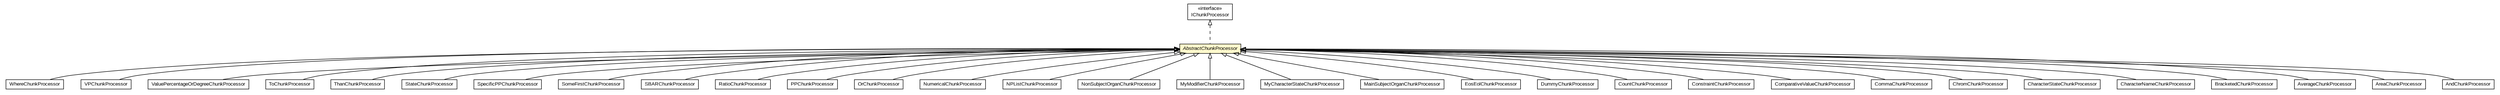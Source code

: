 #!/usr/local/bin/dot
#
# Class diagram 
# Generated by UMLGraph version R5_6-24-gf6e263 (http://www.umlgraph.org/)
#

digraph G {
	edge [fontname="arial",fontsize=10,labelfontname="arial",labelfontsize=10];
	node [fontname="arial",fontsize=10,shape=plaintext];
	nodesep=0.25;
	ranksep=0.5;
	// edu.arizona.biosemantics.semanticmarkup.ling.extract.IChunkProcessor
	c28764 [label=<<table title="edu.arizona.biosemantics.semanticmarkup.ling.extract.IChunkProcessor" border="0" cellborder="1" cellspacing="0" cellpadding="2" port="p" href="../../../../ling/extract/IChunkProcessor.html">
		<tr><td><table border="0" cellspacing="0" cellpadding="1">
<tr><td align="center" balign="center"> &#171;interface&#187; </td></tr>
<tr><td align="center" balign="center"> IChunkProcessor </td></tr>
		</table></td></tr>
		</table>>, URL="../../../../ling/extract/IChunkProcessor.html", fontname="arial", fontcolor="black", fontsize=10.0];
	// edu.arizona.biosemantics.semanticmarkup.markupelement.description.ling.extract.AbstractChunkProcessor
	c28876 [label=<<table title="edu.arizona.biosemantics.semanticmarkup.markupelement.description.ling.extract.AbstractChunkProcessor" border="0" cellborder="1" cellspacing="0" cellpadding="2" port="p" bgcolor="lemonChiffon" href="./AbstractChunkProcessor.html">
		<tr><td><table border="0" cellspacing="0" cellpadding="1">
<tr><td align="center" balign="center"><font face="arial italic"> AbstractChunkProcessor </font></td></tr>
		</table></td></tr>
		</table>>, URL="./AbstractChunkProcessor.html", fontname="arial", fontcolor="black", fontsize=10.0];
	// edu.arizona.biosemantics.semanticmarkup.markupelement.description.ling.extract.lib.WhereChunkProcessor
	c28878 [label=<<table title="edu.arizona.biosemantics.semanticmarkup.markupelement.description.ling.extract.lib.WhereChunkProcessor" border="0" cellborder="1" cellspacing="0" cellpadding="2" port="p" href="./lib/WhereChunkProcessor.html">
		<tr><td><table border="0" cellspacing="0" cellpadding="1">
<tr><td align="center" balign="center"> WhereChunkProcessor </td></tr>
		</table></td></tr>
		</table>>, URL="./lib/WhereChunkProcessor.html", fontname="arial", fontcolor="black", fontsize=10.0];
	// edu.arizona.biosemantics.semanticmarkup.markupelement.description.ling.extract.lib.VPChunkProcessor
	c28880 [label=<<table title="edu.arizona.biosemantics.semanticmarkup.markupelement.description.ling.extract.lib.VPChunkProcessor" border="0" cellborder="1" cellspacing="0" cellpadding="2" port="p" href="./lib/VPChunkProcessor.html">
		<tr><td><table border="0" cellspacing="0" cellpadding="1">
<tr><td align="center" balign="center"> VPChunkProcessor </td></tr>
		</table></td></tr>
		</table>>, URL="./lib/VPChunkProcessor.html", fontname="arial", fontcolor="black", fontsize=10.0];
	// edu.arizona.biosemantics.semanticmarkup.markupelement.description.ling.extract.lib.ValuePercentageOrDegreeChunkProcessor
	c28882 [label=<<table title="edu.arizona.biosemantics.semanticmarkup.markupelement.description.ling.extract.lib.ValuePercentageOrDegreeChunkProcessor" border="0" cellborder="1" cellspacing="0" cellpadding="2" port="p" href="./lib/ValuePercentageOrDegreeChunkProcessor.html">
		<tr><td><table border="0" cellspacing="0" cellpadding="1">
<tr><td align="center" balign="center"> ValuePercentageOrDegreeChunkProcessor </td></tr>
		</table></td></tr>
		</table>>, URL="./lib/ValuePercentageOrDegreeChunkProcessor.html", fontname="arial", fontcolor="black", fontsize=10.0];
	// edu.arizona.biosemantics.semanticmarkup.markupelement.description.ling.extract.lib.ToChunkProcessor
	c28884 [label=<<table title="edu.arizona.biosemantics.semanticmarkup.markupelement.description.ling.extract.lib.ToChunkProcessor" border="0" cellborder="1" cellspacing="0" cellpadding="2" port="p" href="./lib/ToChunkProcessor.html">
		<tr><td><table border="0" cellspacing="0" cellpadding="1">
<tr><td align="center" balign="center"> ToChunkProcessor </td></tr>
		</table></td></tr>
		</table>>, URL="./lib/ToChunkProcessor.html", fontname="arial", fontcolor="black", fontsize=10.0];
	// edu.arizona.biosemantics.semanticmarkup.markupelement.description.ling.extract.lib.ThanChunkProcessor
	c28886 [label=<<table title="edu.arizona.biosemantics.semanticmarkup.markupelement.description.ling.extract.lib.ThanChunkProcessor" border="0" cellborder="1" cellspacing="0" cellpadding="2" port="p" href="./lib/ThanChunkProcessor.html">
		<tr><td><table border="0" cellspacing="0" cellpadding="1">
<tr><td align="center" balign="center"> ThanChunkProcessor </td></tr>
		</table></td></tr>
		</table>>, URL="./lib/ThanChunkProcessor.html", fontname="arial", fontcolor="black", fontsize=10.0];
	// edu.arizona.biosemantics.semanticmarkup.markupelement.description.ling.extract.lib.StateChunkProcessor
	c28888 [label=<<table title="edu.arizona.biosemantics.semanticmarkup.markupelement.description.ling.extract.lib.StateChunkProcessor" border="0" cellborder="1" cellspacing="0" cellpadding="2" port="p" href="./lib/StateChunkProcessor.html">
		<tr><td><table border="0" cellspacing="0" cellpadding="1">
<tr><td align="center" balign="center"> StateChunkProcessor </td></tr>
		</table></td></tr>
		</table>>, URL="./lib/StateChunkProcessor.html", fontname="arial", fontcolor="black", fontsize=10.0];
	// edu.arizona.biosemantics.semanticmarkup.markupelement.description.ling.extract.lib.SpecificPPChunkProcessor
	c28890 [label=<<table title="edu.arizona.biosemantics.semanticmarkup.markupelement.description.ling.extract.lib.SpecificPPChunkProcessor" border="0" cellborder="1" cellspacing="0" cellpadding="2" port="p" href="./lib/SpecificPPChunkProcessor.html">
		<tr><td><table border="0" cellspacing="0" cellpadding="1">
<tr><td align="center" balign="center"> SpecificPPChunkProcessor </td></tr>
		</table></td></tr>
		</table>>, URL="./lib/SpecificPPChunkProcessor.html", fontname="arial", fontcolor="black", fontsize=10.0];
	// edu.arizona.biosemantics.semanticmarkup.markupelement.description.ling.extract.lib.SomeFirstChunkProcessor
	c28892 [label=<<table title="edu.arizona.biosemantics.semanticmarkup.markupelement.description.ling.extract.lib.SomeFirstChunkProcessor" border="0" cellborder="1" cellspacing="0" cellpadding="2" port="p" href="./lib/SomeFirstChunkProcessor.html">
		<tr><td><table border="0" cellspacing="0" cellpadding="1">
<tr><td align="center" balign="center"> SomeFirstChunkProcessor </td></tr>
		</table></td></tr>
		</table>>, URL="./lib/SomeFirstChunkProcessor.html", fontname="arial", fontcolor="black", fontsize=10.0];
	// edu.arizona.biosemantics.semanticmarkup.markupelement.description.ling.extract.lib.SBARChunkProcessor
	c28896 [label=<<table title="edu.arizona.biosemantics.semanticmarkup.markupelement.description.ling.extract.lib.SBARChunkProcessor" border="0" cellborder="1" cellspacing="0" cellpadding="2" port="p" href="./lib/SBARChunkProcessor.html">
		<tr><td><table border="0" cellspacing="0" cellpadding="1">
<tr><td align="center" balign="center"> SBARChunkProcessor </td></tr>
		</table></td></tr>
		</table>>, URL="./lib/SBARChunkProcessor.html", fontname="arial", fontcolor="black", fontsize=10.0];
	// edu.arizona.biosemantics.semanticmarkup.markupelement.description.ling.extract.lib.RatioChunkProcessor
	c28898 [label=<<table title="edu.arizona.biosemantics.semanticmarkup.markupelement.description.ling.extract.lib.RatioChunkProcessor" border="0" cellborder="1" cellspacing="0" cellpadding="2" port="p" href="./lib/RatioChunkProcessor.html">
		<tr><td><table border="0" cellspacing="0" cellpadding="1">
<tr><td align="center" balign="center"> RatioChunkProcessor </td></tr>
		</table></td></tr>
		</table>>, URL="./lib/RatioChunkProcessor.html", fontname="arial", fontcolor="black", fontsize=10.0];
	// edu.arizona.biosemantics.semanticmarkup.markupelement.description.ling.extract.lib.PPChunkProcessor
	c28900 [label=<<table title="edu.arizona.biosemantics.semanticmarkup.markupelement.description.ling.extract.lib.PPChunkProcessor" border="0" cellborder="1" cellspacing="0" cellpadding="2" port="p" href="./lib/PPChunkProcessor.html">
		<tr><td><table border="0" cellspacing="0" cellpadding="1">
<tr><td align="center" balign="center"> PPChunkProcessor </td></tr>
		</table></td></tr>
		</table>>, URL="./lib/PPChunkProcessor.html", fontname="arial", fontcolor="black", fontsize=10.0];
	// edu.arizona.biosemantics.semanticmarkup.markupelement.description.ling.extract.lib.OrChunkProcessor
	c28902 [label=<<table title="edu.arizona.biosemantics.semanticmarkup.markupelement.description.ling.extract.lib.OrChunkProcessor" border="0" cellborder="1" cellspacing="0" cellpadding="2" port="p" href="./lib/OrChunkProcessor.html">
		<tr><td><table border="0" cellspacing="0" cellpadding="1">
<tr><td align="center" balign="center"> OrChunkProcessor </td></tr>
		</table></td></tr>
		</table>>, URL="./lib/OrChunkProcessor.html", fontname="arial", fontcolor="black", fontsize=10.0];
	// edu.arizona.biosemantics.semanticmarkup.markupelement.description.ling.extract.lib.NumericalChunkProcessor
	c28906 [label=<<table title="edu.arizona.biosemantics.semanticmarkup.markupelement.description.ling.extract.lib.NumericalChunkProcessor" border="0" cellborder="1" cellspacing="0" cellpadding="2" port="p" href="./lib/NumericalChunkProcessor.html">
		<tr><td><table border="0" cellspacing="0" cellpadding="1">
<tr><td align="center" balign="center"> NumericalChunkProcessor </td></tr>
		</table></td></tr>
		</table>>, URL="./lib/NumericalChunkProcessor.html", fontname="arial", fontcolor="black", fontsize=10.0];
	// edu.arizona.biosemantics.semanticmarkup.markupelement.description.ling.extract.lib.NPListChunkProcessor
	c28908 [label=<<table title="edu.arizona.biosemantics.semanticmarkup.markupelement.description.ling.extract.lib.NPListChunkProcessor" border="0" cellborder="1" cellspacing="0" cellpadding="2" port="p" href="./lib/NPListChunkProcessor.html">
		<tr><td><table border="0" cellspacing="0" cellpadding="1">
<tr><td align="center" balign="center"> NPListChunkProcessor </td></tr>
		</table></td></tr>
		</table>>, URL="./lib/NPListChunkProcessor.html", fontname="arial", fontcolor="black", fontsize=10.0];
	// edu.arizona.biosemantics.semanticmarkup.markupelement.description.ling.extract.lib.NonSubjectOrganChunkProcessor
	c28910 [label=<<table title="edu.arizona.biosemantics.semanticmarkup.markupelement.description.ling.extract.lib.NonSubjectOrganChunkProcessor" border="0" cellborder="1" cellspacing="0" cellpadding="2" port="p" href="./lib/NonSubjectOrganChunkProcessor.html">
		<tr><td><table border="0" cellspacing="0" cellpadding="1">
<tr><td align="center" balign="center"> NonSubjectOrganChunkProcessor </td></tr>
		</table></td></tr>
		</table>>, URL="./lib/NonSubjectOrganChunkProcessor.html", fontname="arial", fontcolor="black", fontsize=10.0];
	// edu.arizona.biosemantics.semanticmarkup.markupelement.description.ling.extract.lib.MyModifierChunkProcessor
	c28912 [label=<<table title="edu.arizona.biosemantics.semanticmarkup.markupelement.description.ling.extract.lib.MyModifierChunkProcessor" border="0" cellborder="1" cellspacing="0" cellpadding="2" port="p" href="./lib/MyModifierChunkProcessor.html">
		<tr><td><table border="0" cellspacing="0" cellpadding="1">
<tr><td align="center" balign="center"> MyModifierChunkProcessor </td></tr>
		</table></td></tr>
		</table>>, URL="./lib/MyModifierChunkProcessor.html", fontname="arial", fontcolor="black", fontsize=10.0];
	// edu.arizona.biosemantics.semanticmarkup.markupelement.description.ling.extract.lib.MyCharacterStateChunkProcessor
	c28914 [label=<<table title="edu.arizona.biosemantics.semanticmarkup.markupelement.description.ling.extract.lib.MyCharacterStateChunkProcessor" border="0" cellborder="1" cellspacing="0" cellpadding="2" port="p" href="./lib/MyCharacterStateChunkProcessor.html">
		<tr><td><table border="0" cellspacing="0" cellpadding="1">
<tr><td align="center" balign="center"> MyCharacterStateChunkProcessor </td></tr>
		</table></td></tr>
		</table>>, URL="./lib/MyCharacterStateChunkProcessor.html", fontname="arial", fontcolor="black", fontsize=10.0];
	// edu.arizona.biosemantics.semanticmarkup.markupelement.description.ling.extract.lib.MainSubjectOrganChunkProcessor
	c28916 [label=<<table title="edu.arizona.biosemantics.semanticmarkup.markupelement.description.ling.extract.lib.MainSubjectOrganChunkProcessor" border="0" cellborder="1" cellspacing="0" cellpadding="2" port="p" href="./lib/MainSubjectOrganChunkProcessor.html">
		<tr><td><table border="0" cellspacing="0" cellpadding="1">
<tr><td align="center" balign="center"> MainSubjectOrganChunkProcessor </td></tr>
		</table></td></tr>
		</table>>, URL="./lib/MainSubjectOrganChunkProcessor.html", fontname="arial", fontcolor="black", fontsize=10.0];
	// edu.arizona.biosemantics.semanticmarkup.markupelement.description.ling.extract.lib.EosEolChunkProcessor
	c28918 [label=<<table title="edu.arizona.biosemantics.semanticmarkup.markupelement.description.ling.extract.lib.EosEolChunkProcessor" border="0" cellborder="1" cellspacing="0" cellpadding="2" port="p" href="./lib/EosEolChunkProcessor.html">
		<tr><td><table border="0" cellspacing="0" cellpadding="1">
<tr><td align="center" balign="center"> EosEolChunkProcessor </td></tr>
		</table></td></tr>
		</table>>, URL="./lib/EosEolChunkProcessor.html", fontname="arial", fontcolor="black", fontsize=10.0];
	// edu.arizona.biosemantics.semanticmarkup.markupelement.description.ling.extract.lib.DummyChunkProcessor
	c28920 [label=<<table title="edu.arizona.biosemantics.semanticmarkup.markupelement.description.ling.extract.lib.DummyChunkProcessor" border="0" cellborder="1" cellspacing="0" cellpadding="2" port="p" href="./lib/DummyChunkProcessor.html">
		<tr><td><table border="0" cellspacing="0" cellpadding="1">
<tr><td align="center" balign="center"> DummyChunkProcessor </td></tr>
		</table></td></tr>
		</table>>, URL="./lib/DummyChunkProcessor.html", fontname="arial", fontcolor="black", fontsize=10.0];
	// edu.arizona.biosemantics.semanticmarkup.markupelement.description.ling.extract.lib.CountChunkProcessor
	c28922 [label=<<table title="edu.arizona.biosemantics.semanticmarkup.markupelement.description.ling.extract.lib.CountChunkProcessor" border="0" cellborder="1" cellspacing="0" cellpadding="2" port="p" href="./lib/CountChunkProcessor.html">
		<tr><td><table border="0" cellspacing="0" cellpadding="1">
<tr><td align="center" balign="center"> CountChunkProcessor </td></tr>
		</table></td></tr>
		</table>>, URL="./lib/CountChunkProcessor.html", fontname="arial", fontcolor="black", fontsize=10.0];
	// edu.arizona.biosemantics.semanticmarkup.markupelement.description.ling.extract.lib.ConstraintChunkProcessor
	c28924 [label=<<table title="edu.arizona.biosemantics.semanticmarkup.markupelement.description.ling.extract.lib.ConstraintChunkProcessor" border="0" cellborder="1" cellspacing="0" cellpadding="2" port="p" href="./lib/ConstraintChunkProcessor.html">
		<tr><td><table border="0" cellspacing="0" cellpadding="1">
<tr><td align="center" balign="center"> ConstraintChunkProcessor </td></tr>
		</table></td></tr>
		</table>>, URL="./lib/ConstraintChunkProcessor.html", fontname="arial", fontcolor="black", fontsize=10.0];
	// edu.arizona.biosemantics.semanticmarkup.markupelement.description.ling.extract.lib.ComparativeValueChunkProcessor
	c28926 [label=<<table title="edu.arizona.biosemantics.semanticmarkup.markupelement.description.ling.extract.lib.ComparativeValueChunkProcessor" border="0" cellborder="1" cellspacing="0" cellpadding="2" port="p" href="./lib/ComparativeValueChunkProcessor.html">
		<tr><td><table border="0" cellspacing="0" cellpadding="1">
<tr><td align="center" balign="center"> ComparativeValueChunkProcessor </td></tr>
		</table></td></tr>
		</table>>, URL="./lib/ComparativeValueChunkProcessor.html", fontname="arial", fontcolor="black", fontsize=10.0];
	// edu.arizona.biosemantics.semanticmarkup.markupelement.description.ling.extract.lib.CommaChunkProcessor
	c28928 [label=<<table title="edu.arizona.biosemantics.semanticmarkup.markupelement.description.ling.extract.lib.CommaChunkProcessor" border="0" cellborder="1" cellspacing="0" cellpadding="2" port="p" href="./lib/CommaChunkProcessor.html">
		<tr><td><table border="0" cellspacing="0" cellpadding="1">
<tr><td align="center" balign="center"> CommaChunkProcessor </td></tr>
		</table></td></tr>
		</table>>, URL="./lib/CommaChunkProcessor.html", fontname="arial", fontcolor="black", fontsize=10.0];
	// edu.arizona.biosemantics.semanticmarkup.markupelement.description.ling.extract.lib.ChromChunkProcessor
	c28932 [label=<<table title="edu.arizona.biosemantics.semanticmarkup.markupelement.description.ling.extract.lib.ChromChunkProcessor" border="0" cellborder="1" cellspacing="0" cellpadding="2" port="p" href="./lib/ChromChunkProcessor.html">
		<tr><td><table border="0" cellspacing="0" cellpadding="1">
<tr><td align="center" balign="center"> ChromChunkProcessor </td></tr>
		</table></td></tr>
		</table>>, URL="./lib/ChromChunkProcessor.html", fontname="arial", fontcolor="black", fontsize=10.0];
	// edu.arizona.biosemantics.semanticmarkup.markupelement.description.ling.extract.lib.CharacterStateChunkProcessor
	c28934 [label=<<table title="edu.arizona.biosemantics.semanticmarkup.markupelement.description.ling.extract.lib.CharacterStateChunkProcessor" border="0" cellborder="1" cellspacing="0" cellpadding="2" port="p" href="./lib/CharacterStateChunkProcessor.html">
		<tr><td><table border="0" cellspacing="0" cellpadding="1">
<tr><td align="center" balign="center"> CharacterStateChunkProcessor </td></tr>
		</table></td></tr>
		</table>>, URL="./lib/CharacterStateChunkProcessor.html", fontname="arial", fontcolor="black", fontsize=10.0];
	// edu.arizona.biosemantics.semanticmarkup.markupelement.description.ling.extract.lib.CharacterNameChunkProcessor
	c28936 [label=<<table title="edu.arizona.biosemantics.semanticmarkup.markupelement.description.ling.extract.lib.CharacterNameChunkProcessor" border="0" cellborder="1" cellspacing="0" cellpadding="2" port="p" href="./lib/CharacterNameChunkProcessor.html">
		<tr><td><table border="0" cellspacing="0" cellpadding="1">
<tr><td align="center" balign="center"> CharacterNameChunkProcessor </td></tr>
		</table></td></tr>
		</table>>, URL="./lib/CharacterNameChunkProcessor.html", fontname="arial", fontcolor="black", fontsize=10.0];
	// edu.arizona.biosemantics.semanticmarkup.markupelement.description.ling.extract.lib.BracketedChunkProcessor
	c28938 [label=<<table title="edu.arizona.biosemantics.semanticmarkup.markupelement.description.ling.extract.lib.BracketedChunkProcessor" border="0" cellborder="1" cellspacing="0" cellpadding="2" port="p" href="./lib/BracketedChunkProcessor.html">
		<tr><td><table border="0" cellspacing="0" cellpadding="1">
<tr><td align="center" balign="center"> BracketedChunkProcessor </td></tr>
		</table></td></tr>
		</table>>, URL="./lib/BracketedChunkProcessor.html", fontname="arial", fontcolor="black", fontsize=10.0];
	// edu.arizona.biosemantics.semanticmarkup.markupelement.description.ling.extract.lib.AverageChunkProcessor
	c28940 [label=<<table title="edu.arizona.biosemantics.semanticmarkup.markupelement.description.ling.extract.lib.AverageChunkProcessor" border="0" cellborder="1" cellspacing="0" cellpadding="2" port="p" href="./lib/AverageChunkProcessor.html">
		<tr><td><table border="0" cellspacing="0" cellpadding="1">
<tr><td align="center" balign="center"> AverageChunkProcessor </td></tr>
		</table></td></tr>
		</table>>, URL="./lib/AverageChunkProcessor.html", fontname="arial", fontcolor="black", fontsize=10.0];
	// edu.arizona.biosemantics.semanticmarkup.markupelement.description.ling.extract.lib.AreaChunkProcessor
	c28942 [label=<<table title="edu.arizona.biosemantics.semanticmarkup.markupelement.description.ling.extract.lib.AreaChunkProcessor" border="0" cellborder="1" cellspacing="0" cellpadding="2" port="p" href="./lib/AreaChunkProcessor.html">
		<tr><td><table border="0" cellspacing="0" cellpadding="1">
<tr><td align="center" balign="center"> AreaChunkProcessor </td></tr>
		</table></td></tr>
		</table>>, URL="./lib/AreaChunkProcessor.html", fontname="arial", fontcolor="black", fontsize=10.0];
	// edu.arizona.biosemantics.semanticmarkup.markupelement.description.ling.extract.lib.AndChunkProcessor
	c28944 [label=<<table title="edu.arizona.biosemantics.semanticmarkup.markupelement.description.ling.extract.lib.AndChunkProcessor" border="0" cellborder="1" cellspacing="0" cellpadding="2" port="p" href="./lib/AndChunkProcessor.html">
		<tr><td><table border="0" cellspacing="0" cellpadding="1">
<tr><td align="center" balign="center"> AndChunkProcessor </td></tr>
		</table></td></tr>
		</table>>, URL="./lib/AndChunkProcessor.html", fontname="arial", fontcolor="black", fontsize=10.0];
	//edu.arizona.biosemantics.semanticmarkup.markupelement.description.ling.extract.AbstractChunkProcessor implements edu.arizona.biosemantics.semanticmarkup.ling.extract.IChunkProcessor
	c28764:p -> c28876:p [dir=back,arrowtail=empty,style=dashed];
	//edu.arizona.biosemantics.semanticmarkup.markupelement.description.ling.extract.lib.WhereChunkProcessor extends edu.arizona.biosemantics.semanticmarkup.markupelement.description.ling.extract.AbstractChunkProcessor
	c28876:p -> c28878:p [dir=back,arrowtail=empty];
	//edu.arizona.biosemantics.semanticmarkup.markupelement.description.ling.extract.lib.VPChunkProcessor extends edu.arizona.biosemantics.semanticmarkup.markupelement.description.ling.extract.AbstractChunkProcessor
	c28876:p -> c28880:p [dir=back,arrowtail=empty];
	//edu.arizona.biosemantics.semanticmarkup.markupelement.description.ling.extract.lib.ValuePercentageOrDegreeChunkProcessor extends edu.arizona.biosemantics.semanticmarkup.markupelement.description.ling.extract.AbstractChunkProcessor
	c28876:p -> c28882:p [dir=back,arrowtail=empty];
	//edu.arizona.biosemantics.semanticmarkup.markupelement.description.ling.extract.lib.ToChunkProcessor extends edu.arizona.biosemantics.semanticmarkup.markupelement.description.ling.extract.AbstractChunkProcessor
	c28876:p -> c28884:p [dir=back,arrowtail=empty];
	//edu.arizona.biosemantics.semanticmarkup.markupelement.description.ling.extract.lib.ThanChunkProcessor extends edu.arizona.biosemantics.semanticmarkup.markupelement.description.ling.extract.AbstractChunkProcessor
	c28876:p -> c28886:p [dir=back,arrowtail=empty];
	//edu.arizona.biosemantics.semanticmarkup.markupelement.description.ling.extract.lib.StateChunkProcessor extends edu.arizona.biosemantics.semanticmarkup.markupelement.description.ling.extract.AbstractChunkProcessor
	c28876:p -> c28888:p [dir=back,arrowtail=empty];
	//edu.arizona.biosemantics.semanticmarkup.markupelement.description.ling.extract.lib.SpecificPPChunkProcessor extends edu.arizona.biosemantics.semanticmarkup.markupelement.description.ling.extract.AbstractChunkProcessor
	c28876:p -> c28890:p [dir=back,arrowtail=empty];
	//edu.arizona.biosemantics.semanticmarkup.markupelement.description.ling.extract.lib.SomeFirstChunkProcessor extends edu.arizona.biosemantics.semanticmarkup.markupelement.description.ling.extract.AbstractChunkProcessor
	c28876:p -> c28892:p [dir=back,arrowtail=empty];
	//edu.arizona.biosemantics.semanticmarkup.markupelement.description.ling.extract.lib.SBARChunkProcessor extends edu.arizona.biosemantics.semanticmarkup.markupelement.description.ling.extract.AbstractChunkProcessor
	c28876:p -> c28896:p [dir=back,arrowtail=empty];
	//edu.arizona.biosemantics.semanticmarkup.markupelement.description.ling.extract.lib.RatioChunkProcessor extends edu.arizona.biosemantics.semanticmarkup.markupelement.description.ling.extract.AbstractChunkProcessor
	c28876:p -> c28898:p [dir=back,arrowtail=empty];
	//edu.arizona.biosemantics.semanticmarkup.markupelement.description.ling.extract.lib.PPChunkProcessor extends edu.arizona.biosemantics.semanticmarkup.markupelement.description.ling.extract.AbstractChunkProcessor
	c28876:p -> c28900:p [dir=back,arrowtail=empty];
	//edu.arizona.biosemantics.semanticmarkup.markupelement.description.ling.extract.lib.OrChunkProcessor extends edu.arizona.biosemantics.semanticmarkup.markupelement.description.ling.extract.AbstractChunkProcessor
	c28876:p -> c28902:p [dir=back,arrowtail=empty];
	//edu.arizona.biosemantics.semanticmarkup.markupelement.description.ling.extract.lib.NumericalChunkProcessor extends edu.arizona.biosemantics.semanticmarkup.markupelement.description.ling.extract.AbstractChunkProcessor
	c28876:p -> c28906:p [dir=back,arrowtail=empty];
	//edu.arizona.biosemantics.semanticmarkup.markupelement.description.ling.extract.lib.NPListChunkProcessor extends edu.arizona.biosemantics.semanticmarkup.markupelement.description.ling.extract.AbstractChunkProcessor
	c28876:p -> c28908:p [dir=back,arrowtail=empty];
	//edu.arizona.biosemantics.semanticmarkup.markupelement.description.ling.extract.lib.NonSubjectOrganChunkProcessor extends edu.arizona.biosemantics.semanticmarkup.markupelement.description.ling.extract.AbstractChunkProcessor
	c28876:p -> c28910:p [dir=back,arrowtail=empty];
	//edu.arizona.biosemantics.semanticmarkup.markupelement.description.ling.extract.lib.MyModifierChunkProcessor extends edu.arizona.biosemantics.semanticmarkup.markupelement.description.ling.extract.AbstractChunkProcessor
	c28876:p -> c28912:p [dir=back,arrowtail=empty];
	//edu.arizona.biosemantics.semanticmarkup.markupelement.description.ling.extract.lib.MyCharacterStateChunkProcessor extends edu.arizona.biosemantics.semanticmarkup.markupelement.description.ling.extract.AbstractChunkProcessor
	c28876:p -> c28914:p [dir=back,arrowtail=empty];
	//edu.arizona.biosemantics.semanticmarkup.markupelement.description.ling.extract.lib.MainSubjectOrganChunkProcessor extends edu.arizona.biosemantics.semanticmarkup.markupelement.description.ling.extract.AbstractChunkProcessor
	c28876:p -> c28916:p [dir=back,arrowtail=empty];
	//edu.arizona.biosemantics.semanticmarkup.markupelement.description.ling.extract.lib.EosEolChunkProcessor extends edu.arizona.biosemantics.semanticmarkup.markupelement.description.ling.extract.AbstractChunkProcessor
	c28876:p -> c28918:p [dir=back,arrowtail=empty];
	//edu.arizona.biosemantics.semanticmarkup.markupelement.description.ling.extract.lib.DummyChunkProcessor extends edu.arizona.biosemantics.semanticmarkup.markupelement.description.ling.extract.AbstractChunkProcessor
	c28876:p -> c28920:p [dir=back,arrowtail=empty];
	//edu.arizona.biosemantics.semanticmarkup.markupelement.description.ling.extract.lib.CountChunkProcessor extends edu.arizona.biosemantics.semanticmarkup.markupelement.description.ling.extract.AbstractChunkProcessor
	c28876:p -> c28922:p [dir=back,arrowtail=empty];
	//edu.arizona.biosemantics.semanticmarkup.markupelement.description.ling.extract.lib.ConstraintChunkProcessor extends edu.arizona.biosemantics.semanticmarkup.markupelement.description.ling.extract.AbstractChunkProcessor
	c28876:p -> c28924:p [dir=back,arrowtail=empty];
	//edu.arizona.biosemantics.semanticmarkup.markupelement.description.ling.extract.lib.ComparativeValueChunkProcessor extends edu.arizona.biosemantics.semanticmarkup.markupelement.description.ling.extract.AbstractChunkProcessor
	c28876:p -> c28926:p [dir=back,arrowtail=empty];
	//edu.arizona.biosemantics.semanticmarkup.markupelement.description.ling.extract.lib.CommaChunkProcessor extends edu.arizona.biosemantics.semanticmarkup.markupelement.description.ling.extract.AbstractChunkProcessor
	c28876:p -> c28928:p [dir=back,arrowtail=empty];
	//edu.arizona.biosemantics.semanticmarkup.markupelement.description.ling.extract.lib.ChromChunkProcessor extends edu.arizona.biosemantics.semanticmarkup.markupelement.description.ling.extract.AbstractChunkProcessor
	c28876:p -> c28932:p [dir=back,arrowtail=empty];
	//edu.arizona.biosemantics.semanticmarkup.markupelement.description.ling.extract.lib.CharacterStateChunkProcessor extends edu.arizona.biosemantics.semanticmarkup.markupelement.description.ling.extract.AbstractChunkProcessor
	c28876:p -> c28934:p [dir=back,arrowtail=empty];
	//edu.arizona.biosemantics.semanticmarkup.markupelement.description.ling.extract.lib.CharacterNameChunkProcessor extends edu.arizona.biosemantics.semanticmarkup.markupelement.description.ling.extract.AbstractChunkProcessor
	c28876:p -> c28936:p [dir=back,arrowtail=empty];
	//edu.arizona.biosemantics.semanticmarkup.markupelement.description.ling.extract.lib.BracketedChunkProcessor extends edu.arizona.biosemantics.semanticmarkup.markupelement.description.ling.extract.AbstractChunkProcessor
	c28876:p -> c28938:p [dir=back,arrowtail=empty];
	//edu.arizona.biosemantics.semanticmarkup.markupelement.description.ling.extract.lib.AverageChunkProcessor extends edu.arizona.biosemantics.semanticmarkup.markupelement.description.ling.extract.AbstractChunkProcessor
	c28876:p -> c28940:p [dir=back,arrowtail=empty];
	//edu.arizona.biosemantics.semanticmarkup.markupelement.description.ling.extract.lib.AreaChunkProcessor extends edu.arizona.biosemantics.semanticmarkup.markupelement.description.ling.extract.AbstractChunkProcessor
	c28876:p -> c28942:p [dir=back,arrowtail=empty];
	//edu.arizona.biosemantics.semanticmarkup.markupelement.description.ling.extract.lib.AndChunkProcessor extends edu.arizona.biosemantics.semanticmarkup.markupelement.description.ling.extract.AbstractChunkProcessor
	c28876:p -> c28944:p [dir=back,arrowtail=empty];
}

